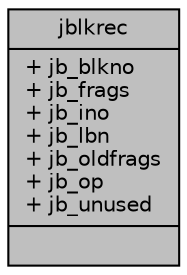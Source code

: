 digraph "jblkrec"
{
 // LATEX_PDF_SIZE
  edge [fontname="Helvetica",fontsize="10",labelfontname="Helvetica",labelfontsize="10"];
  node [fontname="Helvetica",fontsize="10",shape=record];
  Node1 [label="{jblkrec\n|+ jb_blkno\l+ jb_frags\l+ jb_ino\l+ jb_lbn\l+ jb_oldfrags\l+ jb_op\l+ jb_unused\l|}",height=0.2,width=0.4,color="black", fillcolor="grey75", style="filled", fontcolor="black",tooltip=" "];
}
